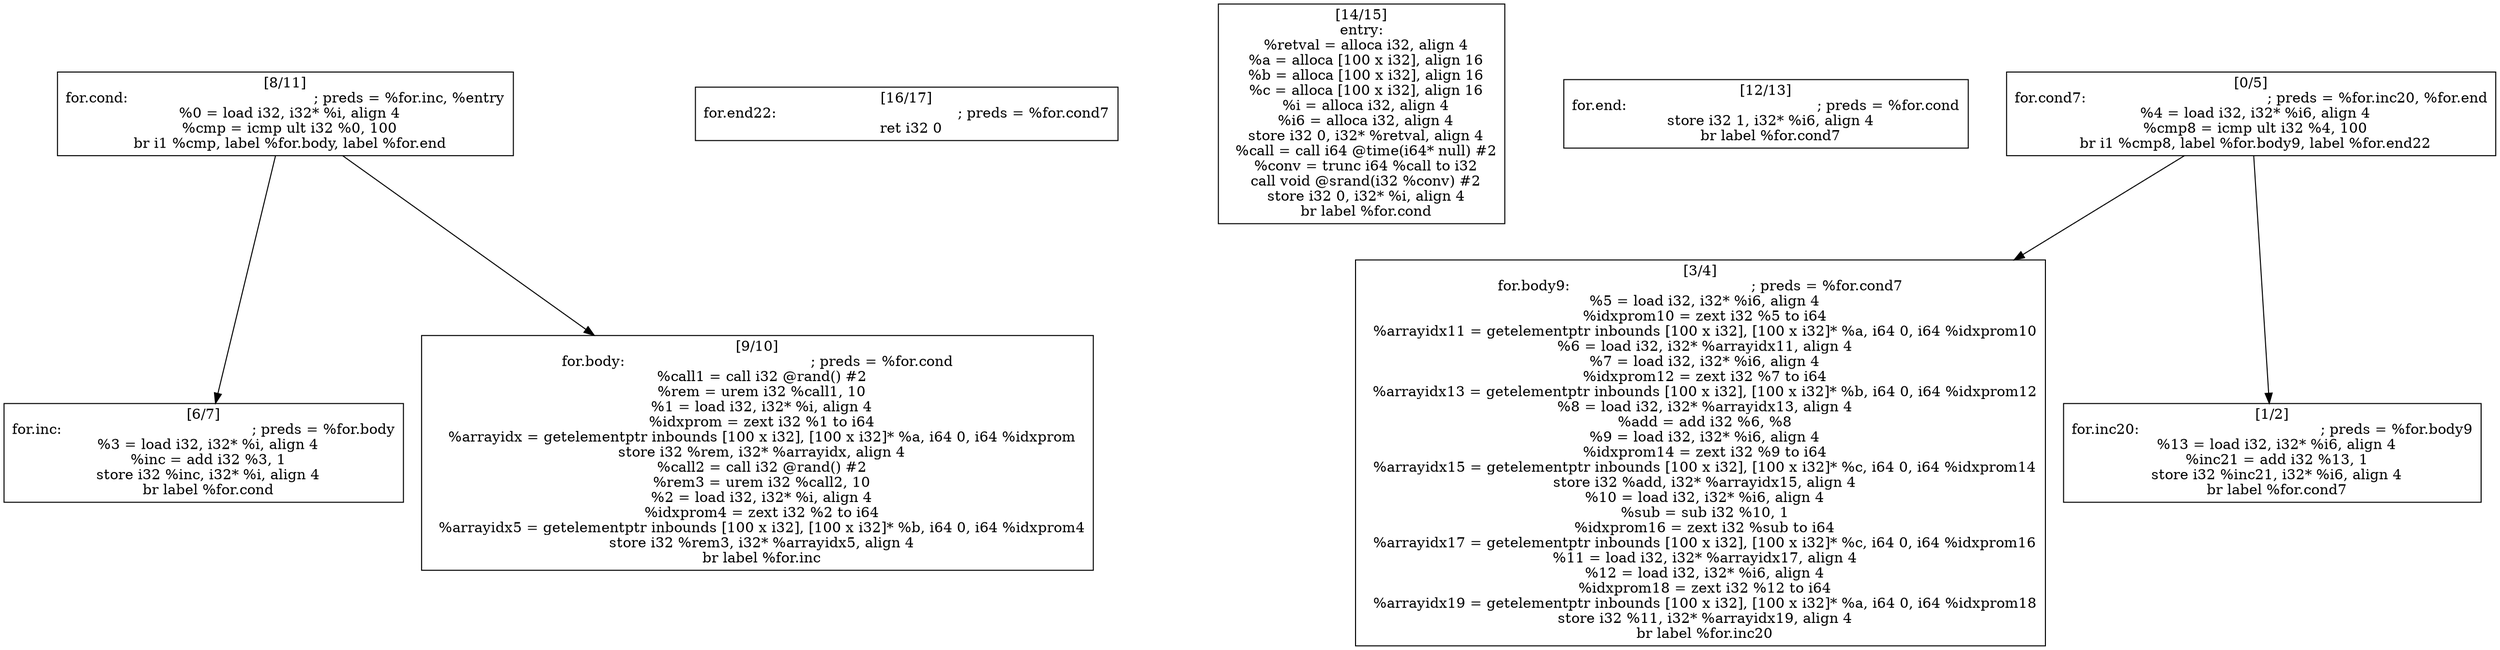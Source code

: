 
digraph G {


node26 [label="[6/7]
for.inc:                                          ; preds = %for.body
  %3 = load i32, i32* %i, align 4
  %inc = add i32 %3, 1
  store i32 %inc, i32* %i, align 4
  br label %for.cond
",shape=rectangle ]
node25 [label="[16/17]
for.end22:                                        ; preds = %for.cond7
  ret i32 0
",shape=rectangle ]
node24 [label="[14/15]
entry:
  %retval = alloca i32, align 4
  %a = alloca [100 x i32], align 16
  %b = alloca [100 x i32], align 16
  %c = alloca [100 x i32], align 16
  %i = alloca i32, align 4
  %i6 = alloca i32, align 4
  store i32 0, i32* %retval, align 4
  %call = call i64 @time(i64* null) #2
  %conv = trunc i64 %call to i32
  call void @srand(i32 %conv) #2
  store i32 0, i32* %i, align 4
  br label %for.cond
",shape=rectangle ]
node19 [label="[9/10]
for.body:                                         ; preds = %for.cond
  %call1 = call i32 @rand() #2
  %rem = urem i32 %call1, 10
  %1 = load i32, i32* %i, align 4
  %idxprom = zext i32 %1 to i64
  %arrayidx = getelementptr inbounds [100 x i32], [100 x i32]* %a, i64 0, i64 %idxprom
  store i32 %rem, i32* %arrayidx, align 4
  %call2 = call i32 @rand() #2
  %rem3 = urem i32 %call2, 10
  %2 = load i32, i32* %i, align 4
  %idxprom4 = zext i32 %2 to i64
  %arrayidx5 = getelementptr inbounds [100 x i32], [100 x i32]* %b, i64 0, i64 %idxprom4
  store i32 %rem3, i32* %arrayidx5, align 4
  br label %for.inc
",shape=rectangle ]
node21 [label="[12/13]
for.end:                                          ; preds = %for.cond
  store i32 1, i32* %i6, align 4
  br label %for.cond7
",shape=rectangle ]
node23 [label="[3/4]
for.body9:                                        ; preds = %for.cond7
  %5 = load i32, i32* %i6, align 4
  %idxprom10 = zext i32 %5 to i64
  %arrayidx11 = getelementptr inbounds [100 x i32], [100 x i32]* %a, i64 0, i64 %idxprom10
  %6 = load i32, i32* %arrayidx11, align 4
  %7 = load i32, i32* %i6, align 4
  %idxprom12 = zext i32 %7 to i64
  %arrayidx13 = getelementptr inbounds [100 x i32], [100 x i32]* %b, i64 0, i64 %idxprom12
  %8 = load i32, i32* %arrayidx13, align 4
  %add = add i32 %6, %8
  %9 = load i32, i32* %i6, align 4
  %idxprom14 = zext i32 %9 to i64
  %arrayidx15 = getelementptr inbounds [100 x i32], [100 x i32]* %c, i64 0, i64 %idxprom14
  store i32 %add, i32* %arrayidx15, align 4
  %10 = load i32, i32* %i6, align 4
  %sub = sub i32 %10, 1
  %idxprom16 = zext i32 %sub to i64
  %arrayidx17 = getelementptr inbounds [100 x i32], [100 x i32]* %c, i64 0, i64 %idxprom16
  %11 = load i32, i32* %arrayidx17, align 4
  %12 = load i32, i32* %i6, align 4
  %idxprom18 = zext i32 %12 to i64
  %arrayidx19 = getelementptr inbounds [100 x i32], [100 x i32]* %a, i64 0, i64 %idxprom18
  store i32 %11, i32* %arrayidx19, align 4
  br label %for.inc20
",shape=rectangle ]
node20 [label="[1/2]
for.inc20:                                        ; preds = %for.body9
  %13 = load i32, i32* %i6, align 4
  %inc21 = add i32 %13, 1
  store i32 %inc21, i32* %i6, align 4
  br label %for.cond7
",shape=rectangle ]
node18 [label="[8/11]
for.cond:                                         ; preds = %for.inc, %entry
  %0 = load i32, i32* %i, align 4
  %cmp = icmp ult i32 %0, 100
  br i1 %cmp, label %for.body, label %for.end
",shape=rectangle ]
node22 [label="[0/5]
for.cond7:                                        ; preds = %for.inc20, %for.end
  %4 = load i32, i32* %i6, align 4
  %cmp8 = icmp ult i32 %4, 100
  br i1 %cmp8, label %for.body9, label %for.end22
",shape=rectangle ]

node22->node20 [ ]
node22->node23 [ ]
node18->node19 [ ]
node18->node26 [ ]


}
